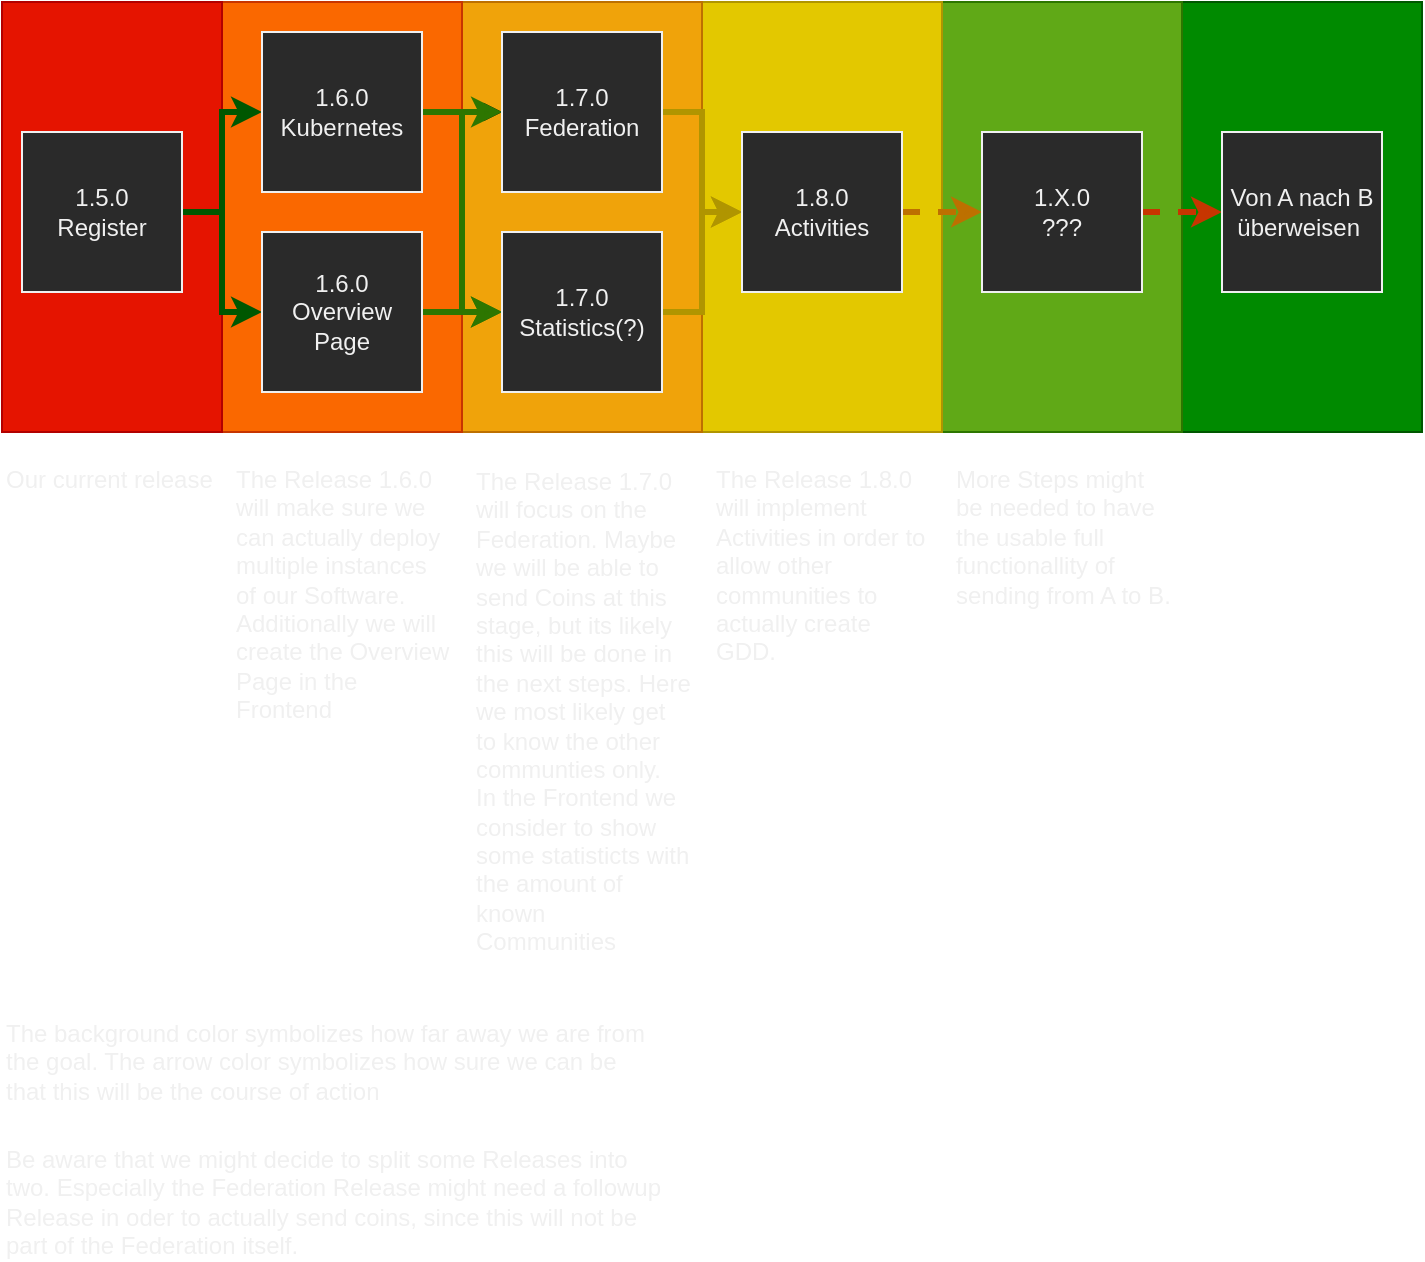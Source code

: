 <mxfile>
    <diagram id="ZvjvITeOyjQP4YKfGS0G" name="Page-1">
        <mxGraphModel dx="923" dy="562" grid="1" gridSize="10" guides="1" tooltips="1" connect="1" arrows="1" fold="1" page="1" pageScale="1" pageWidth="827" pageHeight="1169" math="0" shadow="0">
            <root>
                <mxCell id="0"/>
                <mxCell id="1" parent="0"/>
                <mxCell id="29" value="" style="rounded=0;whiteSpace=wrap;html=1;fillColor=#008a00;strokeColor=#005700;fontColor=#ffffff;" vertex="1" parent="1">
                    <mxGeometry x="660" y="135" width="120" height="215" as="geometry"/>
                </mxCell>
                <mxCell id="28" value="" style="rounded=0;whiteSpace=wrap;html=1;fillColor=#60a917;strokeColor=#2D7600;fontColor=#ffffff;" vertex="1" parent="1">
                    <mxGeometry x="540" y="135" width="120" height="215" as="geometry"/>
                </mxCell>
                <mxCell id="27" value="" style="rounded=0;whiteSpace=wrap;html=1;fillColor=#e3c800;strokeColor=#B09500;fontColor=#000000;" vertex="1" parent="1">
                    <mxGeometry x="420" y="135" width="120" height="215" as="geometry"/>
                </mxCell>
                <mxCell id="26" value="" style="rounded=0;whiteSpace=wrap;html=1;fillColor=#f0a30a;strokeColor=#BD7000;fontColor=#000000;" vertex="1" parent="1">
                    <mxGeometry x="300" y="135" width="120" height="215" as="geometry"/>
                </mxCell>
                <mxCell id="25" value="" style="rounded=0;whiteSpace=wrap;html=1;fillColor=#fa6800;strokeColor=#C73500;fontColor=#000000;" vertex="1" parent="1">
                    <mxGeometry x="180" y="135" width="120" height="215" as="geometry"/>
                </mxCell>
                <mxCell id="24" value="" style="rounded=0;whiteSpace=wrap;html=1;fillColor=#e51400;strokeColor=#B20000;fontColor=#ffffff;" vertex="1" parent="1">
                    <mxGeometry x="70" y="135" width="110" height="215" as="geometry"/>
                </mxCell>
                <mxCell id="5" style="edgeStyle=orthogonalEdgeStyle;rounded=0;orthogonalLoop=1;jettySize=auto;html=1;exitX=1;exitY=0.5;exitDx=0;exitDy=0;fillColor=#008a00;strokeColor=#005700;jumpSize=6;endSize=6;startSize=6;strokeWidth=3;" edge="1" parent="1" source="2" target="3">
                    <mxGeometry relative="1" as="geometry"/>
                </mxCell>
                <mxCell id="6" style="edgeStyle=orthogonalEdgeStyle;rounded=0;orthogonalLoop=1;jettySize=auto;html=1;exitX=1;exitY=0.5;exitDx=0;exitDy=0;entryX=0;entryY=0.5;entryDx=0;entryDy=0;fillColor=#008a00;strokeColor=#005700;strokeWidth=3;" edge="1" parent="1" source="2" target="4">
                    <mxGeometry relative="1" as="geometry"/>
                </mxCell>
                <mxCell id="2" value="1.5.0&lt;br&gt;Register" style="whiteSpace=wrap;html=1;aspect=fixed;fillColor=#2A2A2A;strokeColor=#F0F0F0;fontColor=#F0F0F0;" vertex="1" parent="1">
                    <mxGeometry x="80" y="200" width="80" height="80" as="geometry"/>
                </mxCell>
                <mxCell id="11" style="edgeStyle=orthogonalEdgeStyle;rounded=0;orthogonalLoop=1;jettySize=auto;html=1;exitX=1;exitY=0.5;exitDx=0;exitDy=0;entryX=0;entryY=0.5;entryDx=0;entryDy=0;" edge="1" parent="1" source="3" target="7">
                    <mxGeometry relative="1" as="geometry"/>
                </mxCell>
                <mxCell id="12" style="edgeStyle=orthogonalEdgeStyle;rounded=0;orthogonalLoop=1;jettySize=auto;html=1;exitX=1;exitY=0.5;exitDx=0;exitDy=0;entryX=0;entryY=0.5;entryDx=0;entryDy=0;strokeWidth=3;fillColor=#60a917;strokeColor=#2D7600;" edge="1" parent="1" source="3" target="10">
                    <mxGeometry relative="1" as="geometry"/>
                </mxCell>
                <mxCell id="3" value="1.6.0&lt;br&gt;Kubernetes" style="whiteSpace=wrap;html=1;aspect=fixed;fillColor=#2A2A2A;strokeColor=#F0F0F0;fontColor=#F0F0F0;" vertex="1" parent="1">
                    <mxGeometry x="200" y="150" width="80" height="80" as="geometry"/>
                </mxCell>
                <mxCell id="13" style="edgeStyle=orthogonalEdgeStyle;rounded=0;orthogonalLoop=1;jettySize=auto;html=1;exitX=1;exitY=0.5;exitDx=0;exitDy=0;entryX=0;entryY=0.5;entryDx=0;entryDy=0;strokeWidth=3;fillColor=#60a917;strokeColor=#2D7600;" edge="1" parent="1" source="4" target="7">
                    <mxGeometry relative="1" as="geometry"/>
                </mxCell>
                <mxCell id="14" style="edgeStyle=orthogonalEdgeStyle;rounded=0;orthogonalLoop=1;jettySize=auto;html=1;exitX=1;exitY=0.5;exitDx=0;exitDy=0;entryX=0;entryY=0.5;entryDx=0;entryDy=0;strokeWidth=3;fillColor=#60a917;strokeColor=#2D7600;" edge="1" parent="1" source="4" target="10">
                    <mxGeometry relative="1" as="geometry"/>
                </mxCell>
                <mxCell id="4" value="1.6.0&lt;br&gt;Overview&lt;br&gt;Page" style="whiteSpace=wrap;html=1;aspect=fixed;fillColor=#2A2A2A;strokeColor=#F0F0F0;fontColor=#F0F0F0;" vertex="1" parent="1">
                    <mxGeometry x="200" y="250" width="80" height="80" as="geometry"/>
                </mxCell>
                <mxCell id="16" style="edgeStyle=orthogonalEdgeStyle;rounded=0;orthogonalLoop=1;jettySize=auto;html=1;exitX=1;exitY=0.5;exitDx=0;exitDy=0;entryX=0;entryY=0.5;entryDx=0;entryDy=0;strokeWidth=3;fillColor=#e3c800;strokeColor=#B09500;" edge="1" parent="1" source="7" target="15">
                    <mxGeometry relative="1" as="geometry"/>
                </mxCell>
                <mxCell id="7" value="1.7.0&lt;br&gt;Federation" style="whiteSpace=wrap;html=1;aspect=fixed;fillColor=#2A2A2A;strokeColor=#F0F0F0;fontColor=#F0F0F0;" vertex="1" parent="1">
                    <mxGeometry x="320" y="150" width="80" height="80" as="geometry"/>
                </mxCell>
                <mxCell id="17" style="edgeStyle=orthogonalEdgeStyle;rounded=0;orthogonalLoop=1;jettySize=auto;html=1;exitX=1;exitY=0.5;exitDx=0;exitDy=0;entryX=0;entryY=0.5;entryDx=0;entryDy=0;strokeWidth=3;fillColor=#e3c800;strokeColor=#B09500;" edge="1" parent="1" source="10" target="15">
                    <mxGeometry relative="1" as="geometry"/>
                </mxCell>
                <mxCell id="10" value="1.7.0&lt;br&gt;Statistics(?)" style="whiteSpace=wrap;html=1;aspect=fixed;fillColor=#2A2A2A;strokeColor=#F0F0F0;fontColor=#F0F0F0;" vertex="1" parent="1">
                    <mxGeometry x="320" y="250" width="80" height="80" as="geometry"/>
                </mxCell>
                <mxCell id="20" style="edgeStyle=orthogonalEdgeStyle;rounded=0;orthogonalLoop=1;jettySize=auto;html=1;exitX=1;exitY=0.5;exitDx=0;exitDy=0;entryX=0;entryY=0.5;entryDx=0;entryDy=0;dashed=1;fillColor=#f0a30a;strokeColor=#BD7000;strokeWidth=3;" edge="1" parent="1" source="15" target="18">
                    <mxGeometry relative="1" as="geometry"/>
                </mxCell>
                <mxCell id="15" value="1.8.0&lt;br&gt;Activities" style="whiteSpace=wrap;html=1;aspect=fixed;fillColor=#2A2A2A;strokeColor=#F0F0F0;fontColor=#F0F0F0;" vertex="1" parent="1">
                    <mxGeometry x="440" y="200" width="80" height="80" as="geometry"/>
                </mxCell>
                <mxCell id="21" style="edgeStyle=orthogonalEdgeStyle;rounded=0;orthogonalLoop=1;jettySize=auto;html=1;exitX=1;exitY=0.5;exitDx=0;exitDy=0;entryX=0;entryY=0.5;entryDx=0;entryDy=0;dashed=1;fillColor=#fa6800;strokeColor=#C73500;strokeWidth=3;" edge="1" parent="1" source="18" target="19">
                    <mxGeometry relative="1" as="geometry"/>
                </mxCell>
                <mxCell id="18" value="1.X.0&lt;br&gt;???" style="whiteSpace=wrap;html=1;aspect=fixed;fillColor=#2A2A2A;strokeColor=#F0F0F0;fontColor=#F0F0F0;" vertex="1" parent="1">
                    <mxGeometry x="560" y="200" width="80" height="80" as="geometry"/>
                </mxCell>
                <mxCell id="19" value="Von A nach B überweisen&amp;nbsp;" style="whiteSpace=wrap;html=1;aspect=fixed;fillColor=#2A2A2A;strokeColor=#F0F0F0;fontColor=#F0F0F0;" vertex="1" parent="1">
                    <mxGeometry x="680" y="200" width="80" height="80" as="geometry"/>
                </mxCell>
                <mxCell id="30" value="The background color symbolizes how far away we are from the goal. The arrow color symbolizes how sure we can be that this will be the course of action" style="text;html=1;strokeColor=none;fillColor=none;align=left;verticalAlign=middle;whiteSpace=wrap;rounded=0;fontColor=#F0F0F0;" vertex="1" parent="1">
                    <mxGeometry x="70" y="640" width="330" height="50" as="geometry"/>
                </mxCell>
                <mxCell id="31" value="Our current release" style="text;html=1;strokeColor=none;fillColor=none;align=left;verticalAlign=top;whiteSpace=wrap;rounded=0;fontColor=#F0F0F0;" vertex="1" parent="1">
                    <mxGeometry x="70" y="360" width="110" height="240" as="geometry"/>
                </mxCell>
                <mxCell id="32" value="The Release 1.6.0 will make sure we can actually deploy multiple instances of our Software.&lt;br&gt;Additionally we will create the Overview Page in the Frontend" style="text;html=1;strokeColor=none;fillColor=none;align=left;verticalAlign=top;whiteSpace=wrap;rounded=0;fontColor=#F0F0F0;" vertex="1" parent="1">
                    <mxGeometry x="185" y="360" width="110" height="240" as="geometry"/>
                </mxCell>
                <mxCell id="33" value="The Release 1.7.0 will focus on the Federation. Maybe we will be able to send Coins at this stage, but its likely this will be done in the next steps. Here we most likely get to know the other communties only.&lt;br&gt;In the Frontend we consider to show some statisticts with the amount of known Communities" style="text;html=1;strokeColor=none;fillColor=none;align=left;verticalAlign=top;whiteSpace=wrap;rounded=0;fontColor=#F0F0F0;" vertex="1" parent="1">
                    <mxGeometry x="305" y="361" width="110" height="239" as="geometry"/>
                </mxCell>
                <mxCell id="35" value="The Release 1.8.0 will implement Activities in order to allow other communities to actually create GDD." style="text;html=1;strokeColor=none;fillColor=none;align=left;verticalAlign=top;whiteSpace=wrap;rounded=0;fontColor=#F0F0F0;" vertex="1" parent="1">
                    <mxGeometry x="425" y="360" width="110" height="240" as="geometry"/>
                </mxCell>
                <mxCell id="36" value="More Steps might be needed to have the usable full functionallity of sending from A to B." style="text;html=1;strokeColor=none;fillColor=none;align=left;verticalAlign=top;whiteSpace=wrap;rounded=0;fontColor=#F0F0F0;" vertex="1" parent="1">
                    <mxGeometry x="545" y="360" width="110" height="240" as="geometry"/>
                </mxCell>
                <mxCell id="37" value="Be aware that we might decide to split some Releases into two. Especially the Federation Release might need a followup Release in oder to actually send coins, since this will not be part of the Federation itself." style="text;html=1;strokeColor=none;fillColor=none;align=left;verticalAlign=middle;whiteSpace=wrap;rounded=0;fontColor=#F0F0F0;" vertex="1" parent="1">
                    <mxGeometry x="70" y="710" width="330" height="50" as="geometry"/>
                </mxCell>
            </root>
        </mxGraphModel>
    </diagram>
</mxfile>